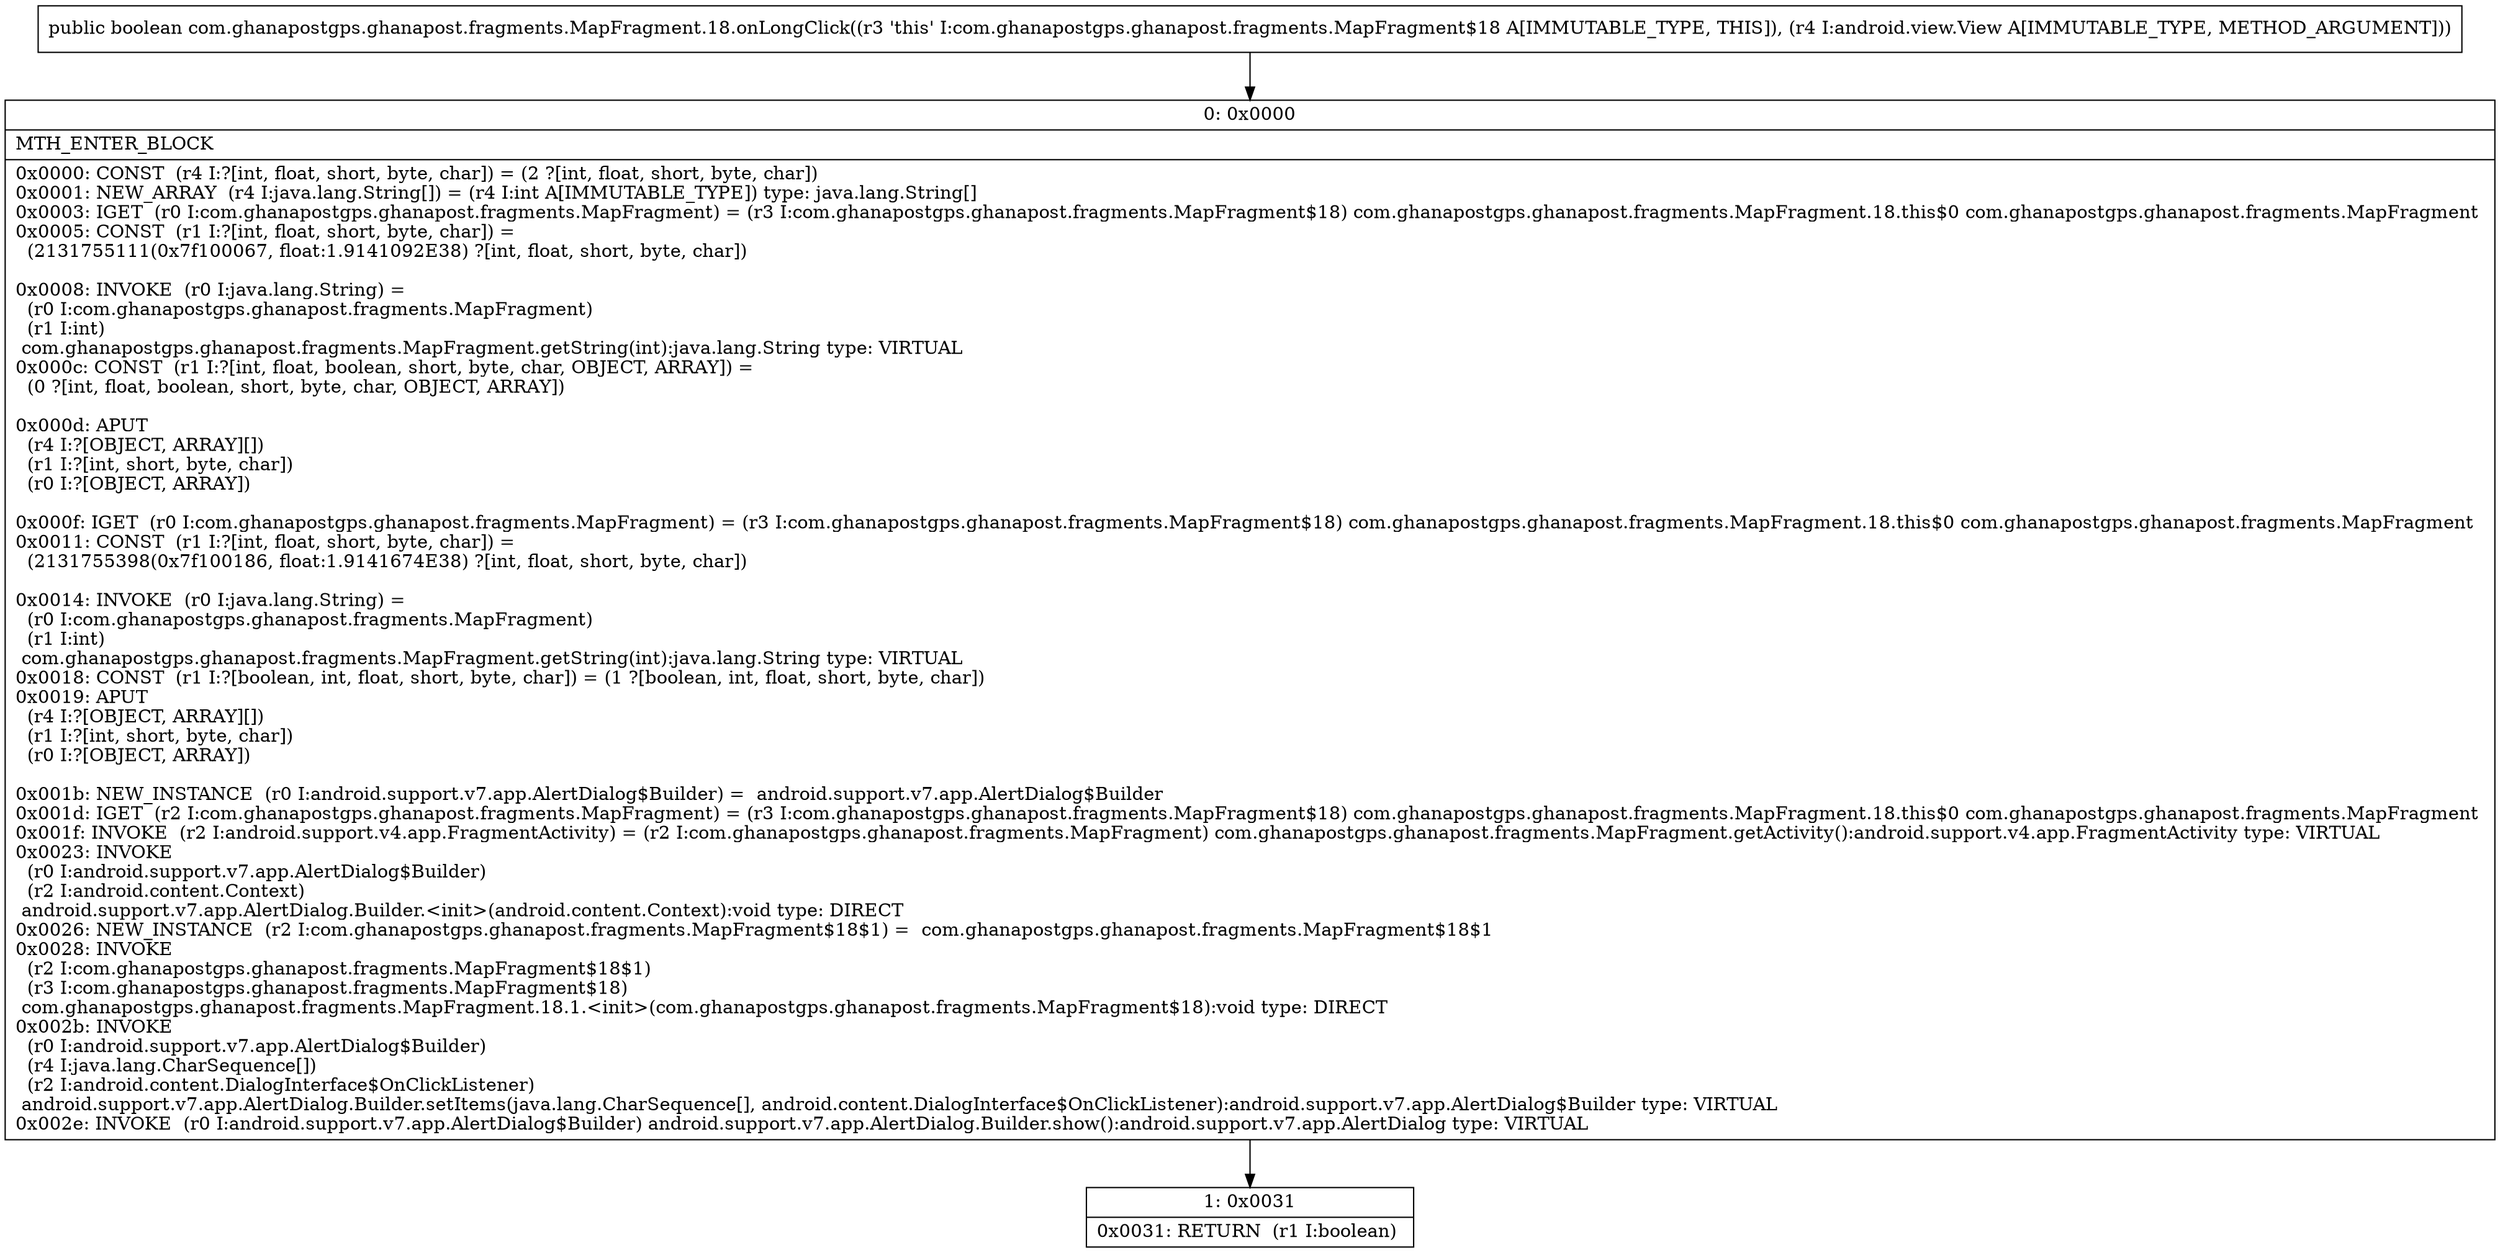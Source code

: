 digraph "CFG forcom.ghanapostgps.ghanapost.fragments.MapFragment.18.onLongClick(Landroid\/view\/View;)Z" {
Node_0 [shape=record,label="{0\:\ 0x0000|MTH_ENTER_BLOCK\l|0x0000: CONST  (r4 I:?[int, float, short, byte, char]) = (2 ?[int, float, short, byte, char]) \l0x0001: NEW_ARRAY  (r4 I:java.lang.String[]) = (r4 I:int A[IMMUTABLE_TYPE]) type: java.lang.String[] \l0x0003: IGET  (r0 I:com.ghanapostgps.ghanapost.fragments.MapFragment) = (r3 I:com.ghanapostgps.ghanapost.fragments.MapFragment$18) com.ghanapostgps.ghanapost.fragments.MapFragment.18.this$0 com.ghanapostgps.ghanapost.fragments.MapFragment \l0x0005: CONST  (r1 I:?[int, float, short, byte, char]) = \l  (2131755111(0x7f100067, float:1.9141092E38) ?[int, float, short, byte, char])\l \l0x0008: INVOKE  (r0 I:java.lang.String) = \l  (r0 I:com.ghanapostgps.ghanapost.fragments.MapFragment)\l  (r1 I:int)\l com.ghanapostgps.ghanapost.fragments.MapFragment.getString(int):java.lang.String type: VIRTUAL \l0x000c: CONST  (r1 I:?[int, float, boolean, short, byte, char, OBJECT, ARRAY]) = \l  (0 ?[int, float, boolean, short, byte, char, OBJECT, ARRAY])\l \l0x000d: APUT  \l  (r4 I:?[OBJECT, ARRAY][])\l  (r1 I:?[int, short, byte, char])\l  (r0 I:?[OBJECT, ARRAY])\l \l0x000f: IGET  (r0 I:com.ghanapostgps.ghanapost.fragments.MapFragment) = (r3 I:com.ghanapostgps.ghanapost.fragments.MapFragment$18) com.ghanapostgps.ghanapost.fragments.MapFragment.18.this$0 com.ghanapostgps.ghanapost.fragments.MapFragment \l0x0011: CONST  (r1 I:?[int, float, short, byte, char]) = \l  (2131755398(0x7f100186, float:1.9141674E38) ?[int, float, short, byte, char])\l \l0x0014: INVOKE  (r0 I:java.lang.String) = \l  (r0 I:com.ghanapostgps.ghanapost.fragments.MapFragment)\l  (r1 I:int)\l com.ghanapostgps.ghanapost.fragments.MapFragment.getString(int):java.lang.String type: VIRTUAL \l0x0018: CONST  (r1 I:?[boolean, int, float, short, byte, char]) = (1 ?[boolean, int, float, short, byte, char]) \l0x0019: APUT  \l  (r4 I:?[OBJECT, ARRAY][])\l  (r1 I:?[int, short, byte, char])\l  (r0 I:?[OBJECT, ARRAY])\l \l0x001b: NEW_INSTANCE  (r0 I:android.support.v7.app.AlertDialog$Builder) =  android.support.v7.app.AlertDialog$Builder \l0x001d: IGET  (r2 I:com.ghanapostgps.ghanapost.fragments.MapFragment) = (r3 I:com.ghanapostgps.ghanapost.fragments.MapFragment$18) com.ghanapostgps.ghanapost.fragments.MapFragment.18.this$0 com.ghanapostgps.ghanapost.fragments.MapFragment \l0x001f: INVOKE  (r2 I:android.support.v4.app.FragmentActivity) = (r2 I:com.ghanapostgps.ghanapost.fragments.MapFragment) com.ghanapostgps.ghanapost.fragments.MapFragment.getActivity():android.support.v4.app.FragmentActivity type: VIRTUAL \l0x0023: INVOKE  \l  (r0 I:android.support.v7.app.AlertDialog$Builder)\l  (r2 I:android.content.Context)\l android.support.v7.app.AlertDialog.Builder.\<init\>(android.content.Context):void type: DIRECT \l0x0026: NEW_INSTANCE  (r2 I:com.ghanapostgps.ghanapost.fragments.MapFragment$18$1) =  com.ghanapostgps.ghanapost.fragments.MapFragment$18$1 \l0x0028: INVOKE  \l  (r2 I:com.ghanapostgps.ghanapost.fragments.MapFragment$18$1)\l  (r3 I:com.ghanapostgps.ghanapost.fragments.MapFragment$18)\l com.ghanapostgps.ghanapost.fragments.MapFragment.18.1.\<init\>(com.ghanapostgps.ghanapost.fragments.MapFragment$18):void type: DIRECT \l0x002b: INVOKE  \l  (r0 I:android.support.v7.app.AlertDialog$Builder)\l  (r4 I:java.lang.CharSequence[])\l  (r2 I:android.content.DialogInterface$OnClickListener)\l android.support.v7.app.AlertDialog.Builder.setItems(java.lang.CharSequence[], android.content.DialogInterface$OnClickListener):android.support.v7.app.AlertDialog$Builder type: VIRTUAL \l0x002e: INVOKE  (r0 I:android.support.v7.app.AlertDialog$Builder) android.support.v7.app.AlertDialog.Builder.show():android.support.v7.app.AlertDialog type: VIRTUAL \l}"];
Node_1 [shape=record,label="{1\:\ 0x0031|0x0031: RETURN  (r1 I:boolean) \l}"];
MethodNode[shape=record,label="{public boolean com.ghanapostgps.ghanapost.fragments.MapFragment.18.onLongClick((r3 'this' I:com.ghanapostgps.ghanapost.fragments.MapFragment$18 A[IMMUTABLE_TYPE, THIS]), (r4 I:android.view.View A[IMMUTABLE_TYPE, METHOD_ARGUMENT])) }"];
MethodNode -> Node_0;
Node_0 -> Node_1;
}

